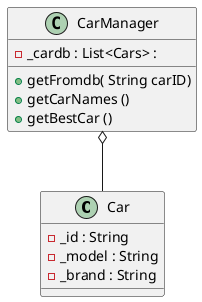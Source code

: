 @startuml Initial_Solution
class Car{
    - _id : String
    - _model : String 
    - _brand : String 
}
class CarManager{
    - _cardb : List<Cars> : 
    + getFromdb( String carID)
    + getCarNames ()
    + getBestCar ()

}
CarManager o-- Car
@enduml